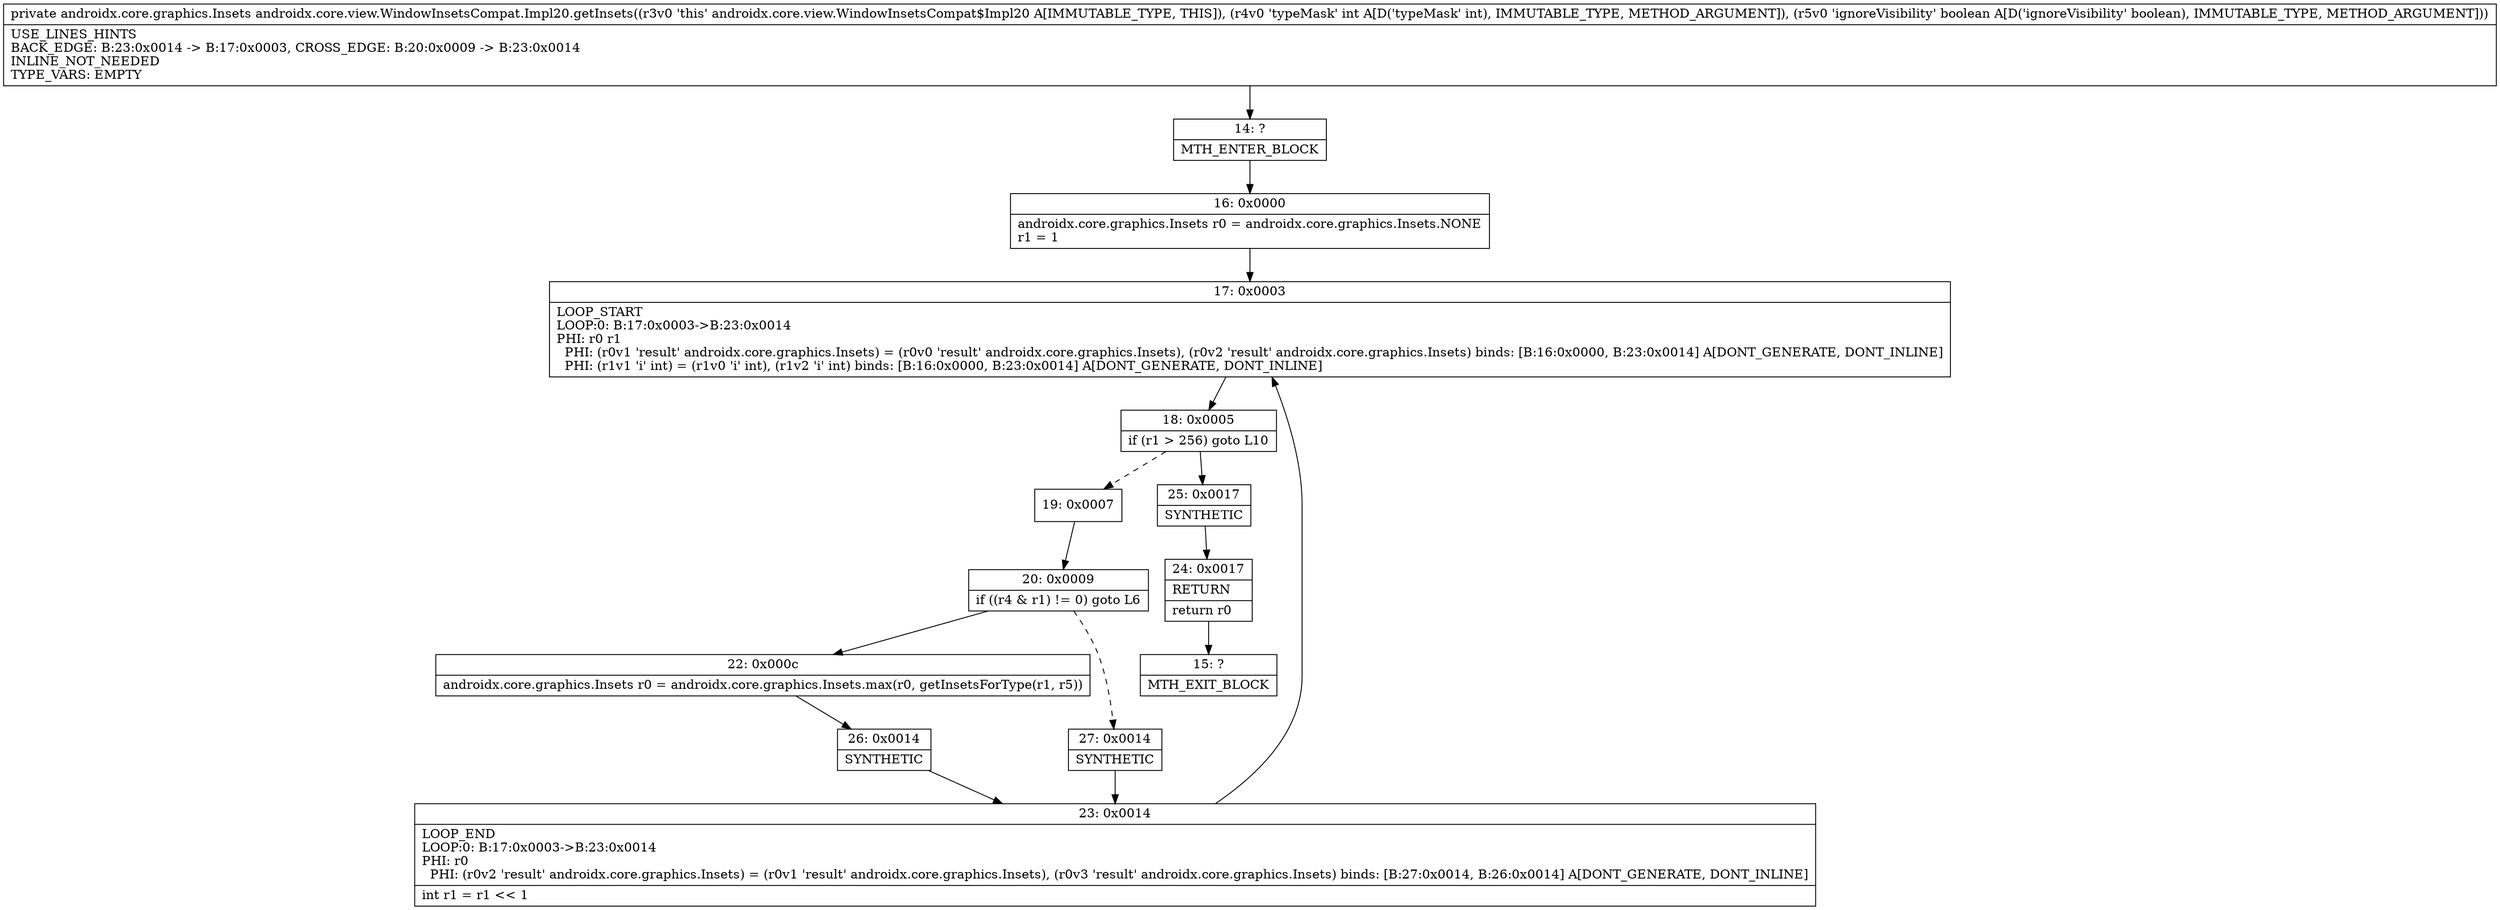 digraph "CFG forandroidx.core.view.WindowInsetsCompat.Impl20.getInsets(IZ)Landroidx\/core\/graphics\/Insets;" {
Node_14 [shape=record,label="{14\:\ ?|MTH_ENTER_BLOCK\l}"];
Node_16 [shape=record,label="{16\:\ 0x0000|androidx.core.graphics.Insets r0 = androidx.core.graphics.Insets.NONE\lr1 = 1\l}"];
Node_17 [shape=record,label="{17\:\ 0x0003|LOOP_START\lLOOP:0: B:17:0x0003\-\>B:23:0x0014\lPHI: r0 r1 \l  PHI: (r0v1 'result' androidx.core.graphics.Insets) = (r0v0 'result' androidx.core.graphics.Insets), (r0v2 'result' androidx.core.graphics.Insets) binds: [B:16:0x0000, B:23:0x0014] A[DONT_GENERATE, DONT_INLINE]\l  PHI: (r1v1 'i' int) = (r1v0 'i' int), (r1v2 'i' int) binds: [B:16:0x0000, B:23:0x0014] A[DONT_GENERATE, DONT_INLINE]\l}"];
Node_18 [shape=record,label="{18\:\ 0x0005|if (r1 \> 256) goto L10\l}"];
Node_19 [shape=record,label="{19\:\ 0x0007}"];
Node_20 [shape=record,label="{20\:\ 0x0009|if ((r4 & r1) != 0) goto L6\l}"];
Node_22 [shape=record,label="{22\:\ 0x000c|androidx.core.graphics.Insets r0 = androidx.core.graphics.Insets.max(r0, getInsetsForType(r1, r5))\l}"];
Node_26 [shape=record,label="{26\:\ 0x0014|SYNTHETIC\l}"];
Node_23 [shape=record,label="{23\:\ 0x0014|LOOP_END\lLOOP:0: B:17:0x0003\-\>B:23:0x0014\lPHI: r0 \l  PHI: (r0v2 'result' androidx.core.graphics.Insets) = (r0v1 'result' androidx.core.graphics.Insets), (r0v3 'result' androidx.core.graphics.Insets) binds: [B:27:0x0014, B:26:0x0014] A[DONT_GENERATE, DONT_INLINE]\l|int r1 = r1 \<\< 1\l}"];
Node_27 [shape=record,label="{27\:\ 0x0014|SYNTHETIC\l}"];
Node_25 [shape=record,label="{25\:\ 0x0017|SYNTHETIC\l}"];
Node_24 [shape=record,label="{24\:\ 0x0017|RETURN\l|return r0\l}"];
Node_15 [shape=record,label="{15\:\ ?|MTH_EXIT_BLOCK\l}"];
MethodNode[shape=record,label="{private androidx.core.graphics.Insets androidx.core.view.WindowInsetsCompat.Impl20.getInsets((r3v0 'this' androidx.core.view.WindowInsetsCompat$Impl20 A[IMMUTABLE_TYPE, THIS]), (r4v0 'typeMask' int A[D('typeMask' int), IMMUTABLE_TYPE, METHOD_ARGUMENT]), (r5v0 'ignoreVisibility' boolean A[D('ignoreVisibility' boolean), IMMUTABLE_TYPE, METHOD_ARGUMENT]))  | USE_LINES_HINTS\lBACK_EDGE: B:23:0x0014 \-\> B:17:0x0003, CROSS_EDGE: B:20:0x0009 \-\> B:23:0x0014\lINLINE_NOT_NEEDED\lTYPE_VARS: EMPTY\l}"];
MethodNode -> Node_14;Node_14 -> Node_16;
Node_16 -> Node_17;
Node_17 -> Node_18;
Node_18 -> Node_19[style=dashed];
Node_18 -> Node_25;
Node_19 -> Node_20;
Node_20 -> Node_22;
Node_20 -> Node_27[style=dashed];
Node_22 -> Node_26;
Node_26 -> Node_23;
Node_23 -> Node_17;
Node_27 -> Node_23;
Node_25 -> Node_24;
Node_24 -> Node_15;
}

